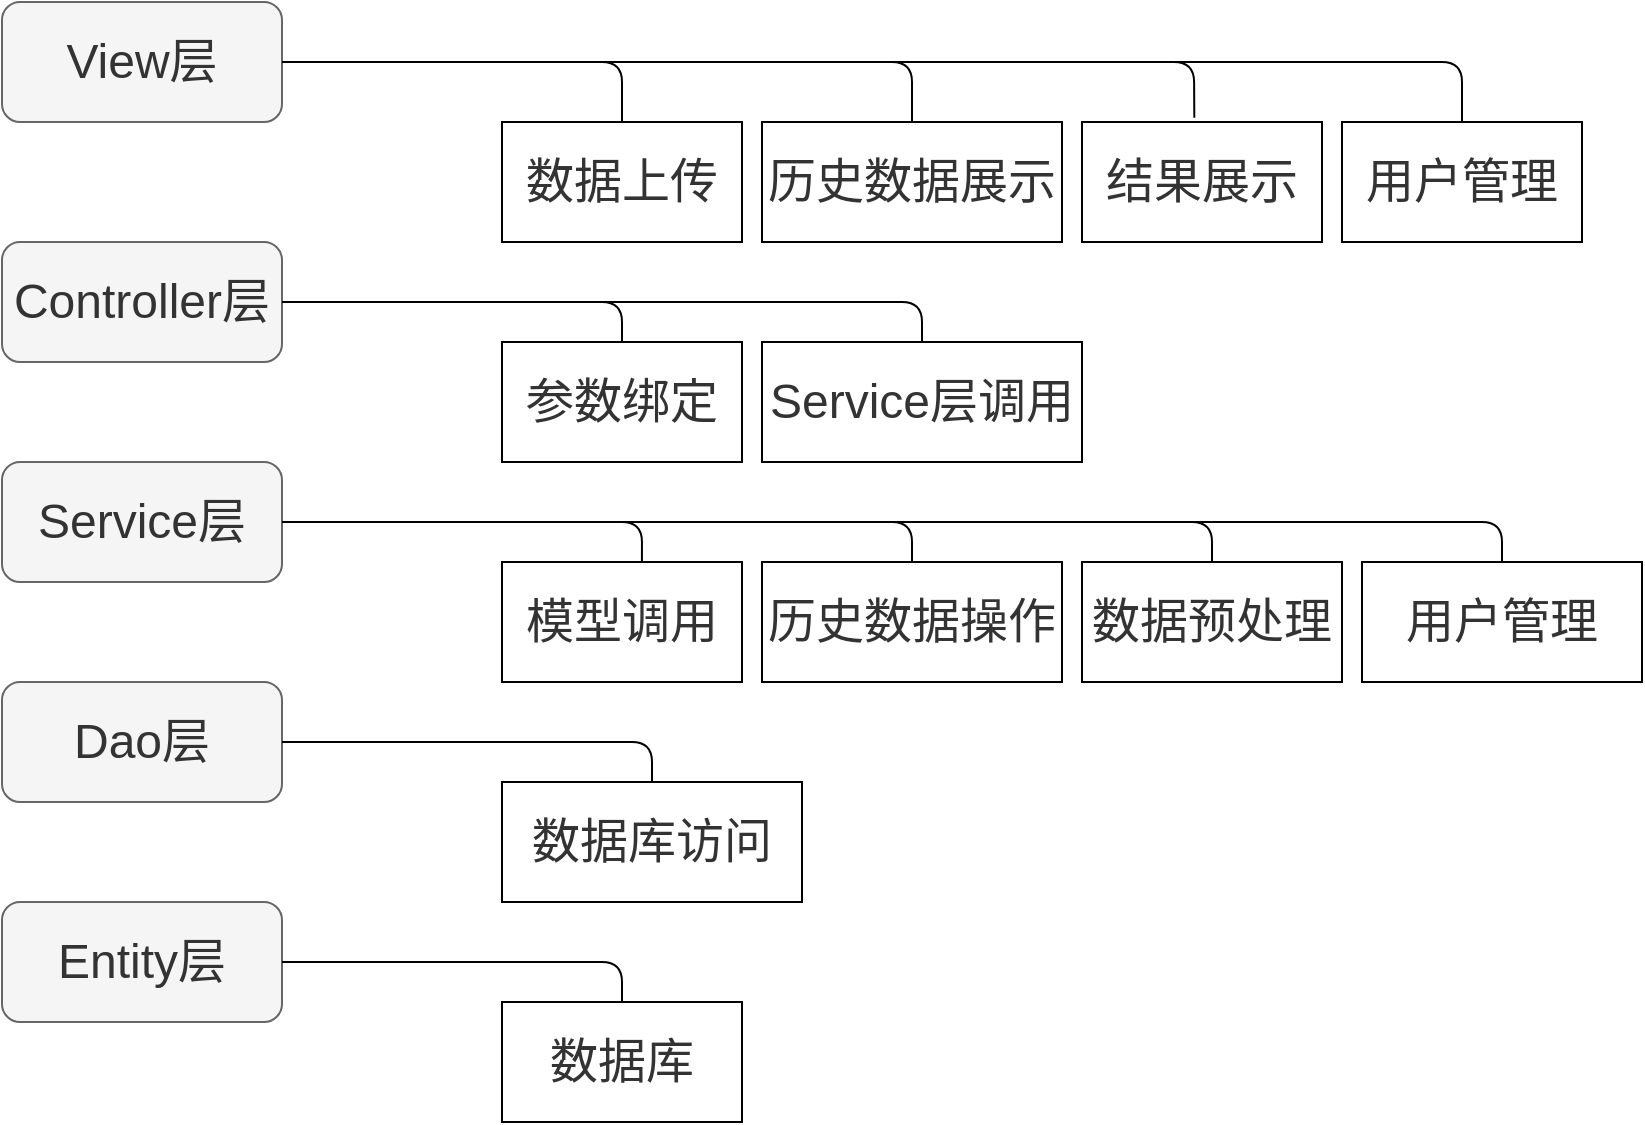 <mxfile version="14.6.1" type="github">
  <diagram id="YST5q9MC97xQ4oyi2NhU" name="Page-1">
    <mxGraphModel dx="1422" dy="762" grid="1" gridSize="10" guides="1" tooltips="1" connect="1" arrows="1" fold="1" page="1" pageScale="1" pageWidth="2339" pageHeight="3300" math="0" shadow="0">
      <root>
        <mxCell id="0" />
        <mxCell id="1" parent="0" />
        <mxCell id="n2smtvXn-CVyRMpiQKYW-1" value="&lt;font style=&quot;font-size: 24px&quot;&gt;Entity层&lt;/font&gt;" style="rounded=1;whiteSpace=wrap;html=1;fillColor=#f5f5f5;strokeColor=#666666;fontColor=#333333;" vertex="1" parent="1">
          <mxGeometry x="240" y="540" width="140" height="60" as="geometry" />
        </mxCell>
        <mxCell id="n2smtvXn-CVyRMpiQKYW-2" value="&lt;font style=&quot;font-size: 24px&quot;&gt;Dao层&lt;/font&gt;" style="rounded=1;whiteSpace=wrap;html=1;fillColor=#f5f5f5;strokeColor=#666666;fontColor=#333333;" vertex="1" parent="1">
          <mxGeometry x="240" y="430" width="140" height="60" as="geometry" />
        </mxCell>
        <mxCell id="n2smtvXn-CVyRMpiQKYW-4" value="&lt;font style=&quot;font-size: 24px&quot;&gt;Service层&lt;/font&gt;" style="rounded=1;whiteSpace=wrap;html=1;fillColor=#f5f5f5;strokeColor=#666666;fontColor=#333333;" vertex="1" parent="1">
          <mxGeometry x="240" y="320" width="140" height="60" as="geometry" />
        </mxCell>
        <mxCell id="n2smtvXn-CVyRMpiQKYW-5" value="&lt;font style=&quot;font-size: 24px&quot;&gt;Controller层&lt;/font&gt;" style="rounded=1;whiteSpace=wrap;html=1;fillColor=#f5f5f5;strokeColor=#666666;fontColor=#333333;" vertex="1" parent="1">
          <mxGeometry x="240" y="210" width="140" height="60" as="geometry" />
        </mxCell>
        <mxCell id="n2smtvXn-CVyRMpiQKYW-6" value="&lt;font style=&quot;font-size: 24px&quot;&gt;View层&lt;/font&gt;" style="rounded=1;whiteSpace=wrap;html=1;fillColor=#f5f5f5;strokeColor=#666666;fontColor=#333333;" vertex="1" parent="1">
          <mxGeometry x="240" y="90" width="140" height="60" as="geometry" />
        </mxCell>
        <mxCell id="n2smtvXn-CVyRMpiQKYW-7" value="&lt;font color=&quot;#333333&quot;&gt;&lt;span style=&quot;font-size: 24px&quot;&gt;数据库&lt;/span&gt;&lt;/font&gt;" style="rounded=0;whiteSpace=wrap;html=1;" vertex="1" parent="1">
          <mxGeometry x="490" y="590" width="120" height="60" as="geometry" />
        </mxCell>
        <mxCell id="n2smtvXn-CVyRMpiQKYW-8" value="" style="endArrow=none;html=1;entryX=1;entryY=0.5;entryDx=0;entryDy=0;exitX=0.5;exitY=0;exitDx=0;exitDy=0;" edge="1" parent="1" source="n2smtvXn-CVyRMpiQKYW-7" target="n2smtvXn-CVyRMpiQKYW-1">
          <mxGeometry width="50" height="50" relative="1" as="geometry">
            <mxPoint x="190" y="780" as="sourcePoint" />
            <mxPoint x="240" y="730" as="targetPoint" />
            <Array as="points">
              <mxPoint x="550" y="570" />
            </Array>
          </mxGeometry>
        </mxCell>
        <mxCell id="n2smtvXn-CVyRMpiQKYW-9" value="&lt;font color=&quot;#333333&quot;&gt;&lt;span style=&quot;font-size: 24px&quot;&gt;数据库访问&lt;/span&gt;&lt;/font&gt;" style="rounded=0;whiteSpace=wrap;html=1;" vertex="1" parent="1">
          <mxGeometry x="490" y="480" width="150" height="60" as="geometry" />
        </mxCell>
        <mxCell id="n2smtvXn-CVyRMpiQKYW-10" value="" style="endArrow=none;html=1;entryX=1;entryY=0.5;entryDx=0;entryDy=0;exitX=0.5;exitY=0;exitDx=0;exitDy=0;" edge="1" parent="1" source="n2smtvXn-CVyRMpiQKYW-9" target="n2smtvXn-CVyRMpiQKYW-2">
          <mxGeometry width="50" height="50" relative="1" as="geometry">
            <mxPoint x="250" y="770" as="sourcePoint" />
            <mxPoint x="300" y="720" as="targetPoint" />
            <Array as="points">
              <mxPoint x="565" y="460" />
            </Array>
          </mxGeometry>
        </mxCell>
        <mxCell id="n2smtvXn-CVyRMpiQKYW-12" value="&lt;font color=&quot;#333333&quot;&gt;&lt;span style=&quot;font-size: 24px&quot;&gt;模型调用&lt;/span&gt;&lt;/font&gt;" style="rounded=0;whiteSpace=wrap;html=1;" vertex="1" parent="1">
          <mxGeometry x="490" y="370" width="120" height="60" as="geometry" />
        </mxCell>
        <mxCell id="n2smtvXn-CVyRMpiQKYW-13" value="&lt;font color=&quot;#333333&quot;&gt;&lt;span style=&quot;font-size: 24px&quot;&gt;历史数据操作&lt;/span&gt;&lt;/font&gt;" style="rounded=0;whiteSpace=wrap;html=1;" vertex="1" parent="1">
          <mxGeometry x="620" y="370" width="150" height="60" as="geometry" />
        </mxCell>
        <mxCell id="n2smtvXn-CVyRMpiQKYW-14" value="&lt;font color=&quot;#333333&quot;&gt;&lt;span style=&quot;font-size: 24px&quot;&gt;数据预处理&lt;/span&gt;&lt;/font&gt;" style="rounded=0;whiteSpace=wrap;html=1;" vertex="1" parent="1">
          <mxGeometry x="780" y="370" width="130" height="60" as="geometry" />
        </mxCell>
        <mxCell id="n2smtvXn-CVyRMpiQKYW-15" value="&lt;font color=&quot;#333333&quot;&gt;&lt;span style=&quot;font-size: 24px&quot;&gt;用户管理&lt;/span&gt;&lt;/font&gt;" style="rounded=0;whiteSpace=wrap;html=1;" vertex="1" parent="1">
          <mxGeometry x="920" y="370" width="140" height="60" as="geometry" />
        </mxCell>
        <mxCell id="n2smtvXn-CVyRMpiQKYW-16" value="" style="endArrow=none;html=1;exitX=1;exitY=0.5;exitDx=0;exitDy=0;entryX=0.583;entryY=0;entryDx=0;entryDy=0;entryPerimeter=0;" edge="1" parent="1" source="n2smtvXn-CVyRMpiQKYW-4" target="n2smtvXn-CVyRMpiQKYW-12">
          <mxGeometry width="50" height="50" relative="1" as="geometry">
            <mxPoint x="180" y="450" as="sourcePoint" />
            <mxPoint x="230" y="400" as="targetPoint" />
            <Array as="points">
              <mxPoint x="560" y="350" />
            </Array>
          </mxGeometry>
        </mxCell>
        <mxCell id="n2smtvXn-CVyRMpiQKYW-17" value="" style="endArrow=none;html=1;entryX=1;entryY=0.5;entryDx=0;entryDy=0;exitX=0.5;exitY=0;exitDx=0;exitDy=0;" edge="1" parent="1" source="n2smtvXn-CVyRMpiQKYW-13" target="n2smtvXn-CVyRMpiQKYW-4">
          <mxGeometry width="50" height="50" relative="1" as="geometry">
            <mxPoint x="160" y="440" as="sourcePoint" />
            <mxPoint x="210" y="390" as="targetPoint" />
            <Array as="points">
              <mxPoint x="695" y="350" />
            </Array>
          </mxGeometry>
        </mxCell>
        <mxCell id="n2smtvXn-CVyRMpiQKYW-18" value="" style="endArrow=none;html=1;entryX=1;entryY=0.5;entryDx=0;entryDy=0;exitX=0.5;exitY=0;exitDx=0;exitDy=0;" edge="1" parent="1" source="n2smtvXn-CVyRMpiQKYW-14" target="n2smtvXn-CVyRMpiQKYW-4">
          <mxGeometry width="50" height="50" relative="1" as="geometry">
            <mxPoint x="200" y="590" as="sourcePoint" />
            <mxPoint x="250" y="540" as="targetPoint" />
            <Array as="points">
              <mxPoint x="845" y="350" />
            </Array>
          </mxGeometry>
        </mxCell>
        <mxCell id="n2smtvXn-CVyRMpiQKYW-19" value="" style="endArrow=none;html=1;entryX=1;entryY=0.5;entryDx=0;entryDy=0;exitX=0.5;exitY=0;exitDx=0;exitDy=0;" edge="1" parent="1" source="n2smtvXn-CVyRMpiQKYW-15" target="n2smtvXn-CVyRMpiQKYW-4">
          <mxGeometry width="50" height="50" relative="1" as="geometry">
            <mxPoint x="160" y="540" as="sourcePoint" />
            <mxPoint x="210" y="490" as="targetPoint" />
            <Array as="points">
              <mxPoint x="990" y="350" />
            </Array>
          </mxGeometry>
        </mxCell>
        <mxCell id="n2smtvXn-CVyRMpiQKYW-20" value="&lt;font color=&quot;#333333&quot;&gt;&lt;span style=&quot;font-size: 24px&quot;&gt;参数绑定&lt;/span&gt;&lt;/font&gt;" style="rounded=0;whiteSpace=wrap;html=1;" vertex="1" parent="1">
          <mxGeometry x="490" y="260" width="120" height="60" as="geometry" />
        </mxCell>
        <mxCell id="n2smtvXn-CVyRMpiQKYW-21" value="&lt;font color=&quot;#333333&quot;&gt;&lt;span style=&quot;font-size: 24px&quot;&gt;Service层调用&lt;/span&gt;&lt;/font&gt;" style="rounded=0;whiteSpace=wrap;html=1;" vertex="1" parent="1">
          <mxGeometry x="620" y="260" width="160" height="60" as="geometry" />
        </mxCell>
        <mxCell id="n2smtvXn-CVyRMpiQKYW-22" value="" style="endArrow=none;html=1;entryX=1;entryY=0.5;entryDx=0;entryDy=0;exitX=0.5;exitY=0;exitDx=0;exitDy=0;" edge="1" parent="1" source="n2smtvXn-CVyRMpiQKYW-20" target="n2smtvXn-CVyRMpiQKYW-5">
          <mxGeometry width="50" height="50" relative="1" as="geometry">
            <mxPoint x="170" y="330" as="sourcePoint" />
            <mxPoint x="220" y="280" as="targetPoint" />
            <Array as="points">
              <mxPoint x="550" y="240" />
            </Array>
          </mxGeometry>
        </mxCell>
        <mxCell id="n2smtvXn-CVyRMpiQKYW-23" value="" style="endArrow=none;html=1;entryX=1;entryY=0.5;entryDx=0;entryDy=0;exitX=0.5;exitY=0;exitDx=0;exitDy=0;" edge="1" parent="1" source="n2smtvXn-CVyRMpiQKYW-21" target="n2smtvXn-CVyRMpiQKYW-5">
          <mxGeometry width="50" height="50" relative="1" as="geometry">
            <mxPoint x="190" y="340" as="sourcePoint" />
            <mxPoint x="240" y="290" as="targetPoint" />
            <Array as="points">
              <mxPoint x="700" y="240" />
            </Array>
          </mxGeometry>
        </mxCell>
        <mxCell id="n2smtvXn-CVyRMpiQKYW-24" value="&lt;font color=&quot;#333333&quot;&gt;&lt;span style=&quot;font-size: 24px&quot;&gt;数据上传&lt;/span&gt;&lt;/font&gt;&lt;span style=&quot;color: rgba(0 , 0 , 0 , 0) ; font-family: monospace ; font-size: 0px&quot;&gt;%3CmxGraphModel%3E%3Croot%3E%3CmxCell%20id%3D%220%22%2F%3E%3CmxCell%20id%3D%221%22%20parent%3D%220%22%2F%3E%3CmxCell%20id%3D%222%22%20value%3D%22%26lt%3Bfont%20color%3D%26quot%3B%23333333%26quot%3B%26gt%3B%26lt%3Bspan%20style%3D%26quot%3Bfont-size%3A%2024px%26quot%3B%26gt%3B%E5%8F%82%E6%95%B0%E7%BB%91%E5%AE%9A%26lt%3B%2Fspan%26gt%3B%26lt%3B%2Ffont%26gt%3B%22%20style%3D%22rounded%3D0%3BwhiteSpace%3Dwrap%3Bhtml%3D1%3B%22%20vertex%3D%221%22%20parent%3D%221%22%3E%3CmxGeometry%20x%3D%22490%22%20y%3D%22250%22%20width%3D%22120%22%20height%3D%2260%22%20as%3D%22geometry%22%2F%3E%3C%2FmxCell%3E%3C%2Froot%3E%3C%2FmxGraphModel%3E&lt;/span&gt;" style="rounded=0;whiteSpace=wrap;html=1;" vertex="1" parent="1">
          <mxGeometry x="490" y="150" width="120" height="60" as="geometry" />
        </mxCell>
        <mxCell id="n2smtvXn-CVyRMpiQKYW-25" value="&lt;font color=&quot;#333333&quot;&gt;&lt;span style=&quot;font-size: 24px&quot;&gt;历史数据展示&lt;/span&gt;&lt;/font&gt;" style="rounded=0;whiteSpace=wrap;html=1;" vertex="1" parent="1">
          <mxGeometry x="620" y="150" width="150" height="60" as="geometry" />
        </mxCell>
        <mxCell id="n2smtvXn-CVyRMpiQKYW-26" value="&lt;font color=&quot;#333333&quot;&gt;&lt;span style=&quot;font-size: 24px&quot;&gt;结果展示&lt;/span&gt;&lt;/font&gt;" style="rounded=0;whiteSpace=wrap;html=1;" vertex="1" parent="1">
          <mxGeometry x="780" y="150" width="120" height="60" as="geometry" />
        </mxCell>
        <mxCell id="n2smtvXn-CVyRMpiQKYW-27" value="&lt;font color=&quot;#333333&quot;&gt;&lt;span style=&quot;font-size: 24px&quot;&gt;用户管理&lt;/span&gt;&lt;/font&gt;" style="rounded=0;whiteSpace=wrap;html=1;" vertex="1" parent="1">
          <mxGeometry x="910" y="150" width="120" height="60" as="geometry" />
        </mxCell>
        <mxCell id="n2smtvXn-CVyRMpiQKYW-28" value="" style="endArrow=none;html=1;entryX=1;entryY=0.5;entryDx=0;entryDy=0;exitX=0.5;exitY=0;exitDx=0;exitDy=0;" edge="1" parent="1" source="n2smtvXn-CVyRMpiQKYW-24" target="n2smtvXn-CVyRMpiQKYW-6">
          <mxGeometry width="50" height="50" relative="1" as="geometry">
            <mxPoint x="240" y="230" as="sourcePoint" />
            <mxPoint x="290" y="180" as="targetPoint" />
            <Array as="points">
              <mxPoint x="550" y="120" />
            </Array>
          </mxGeometry>
        </mxCell>
        <mxCell id="n2smtvXn-CVyRMpiQKYW-29" value="" style="endArrow=none;html=1;entryX=1;entryY=0.5;entryDx=0;entryDy=0;exitX=0.5;exitY=0;exitDx=0;exitDy=0;" edge="1" parent="1" source="n2smtvXn-CVyRMpiQKYW-25" target="n2smtvXn-CVyRMpiQKYW-6">
          <mxGeometry width="50" height="50" relative="1" as="geometry">
            <mxPoint x="400" y="240" as="sourcePoint" />
            <mxPoint x="450" y="190" as="targetPoint" />
            <Array as="points">
              <mxPoint x="695" y="120" />
            </Array>
          </mxGeometry>
        </mxCell>
        <mxCell id="n2smtvXn-CVyRMpiQKYW-30" value="" style="endArrow=none;html=1;entryX=1;entryY=0.5;entryDx=0;entryDy=0;exitX=0.468;exitY=-0.036;exitDx=0;exitDy=0;exitPerimeter=0;" edge="1" parent="1" source="n2smtvXn-CVyRMpiQKYW-26" target="n2smtvXn-CVyRMpiQKYW-6">
          <mxGeometry width="50" height="50" relative="1" as="geometry">
            <mxPoint x="420" y="250" as="sourcePoint" />
            <mxPoint x="470" y="200" as="targetPoint" />
            <Array as="points">
              <mxPoint x="836" y="120" />
            </Array>
          </mxGeometry>
        </mxCell>
        <mxCell id="n2smtvXn-CVyRMpiQKYW-31" value="" style="endArrow=none;html=1;exitX=0.5;exitY=0;exitDx=0;exitDy=0;" edge="1" parent="1" source="n2smtvXn-CVyRMpiQKYW-27">
          <mxGeometry width="50" height="50" relative="1" as="geometry">
            <mxPoint x="360" y="270" as="sourcePoint" />
            <mxPoint x="380" y="120" as="targetPoint" />
            <Array as="points">
              <mxPoint x="970" y="120" />
            </Array>
          </mxGeometry>
        </mxCell>
      </root>
    </mxGraphModel>
  </diagram>
</mxfile>
